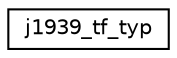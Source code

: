 digraph "Graphical Class Hierarchy"
{
  edge [fontname="Helvetica",fontsize="10",labelfontname="Helvetica",labelfontsize="10"];
  node [fontname="Helvetica",fontsize="10",shape=record];
  rankdir="LR";
  Node0 [label="j1939_tf_typ",height=0.2,width=0.4,color="black", fillcolor="white", style="filled",URL="$structj1939__tf__typ.html"];
}
